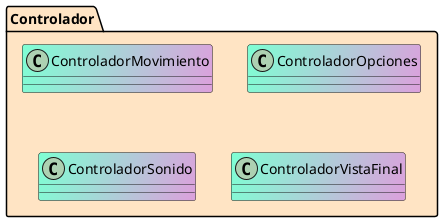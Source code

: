 @startuml

package Controlador #Bisque{


class ControladorMovimiento #Aquamarine/Plum{
}
class ControladorOpciones #Aquamarine/Plum{
}
class ControladorSonido #Aquamarine/Plum{
}
class ControladorVistaFinal #Aquamarine/Plum{
}

@enduml